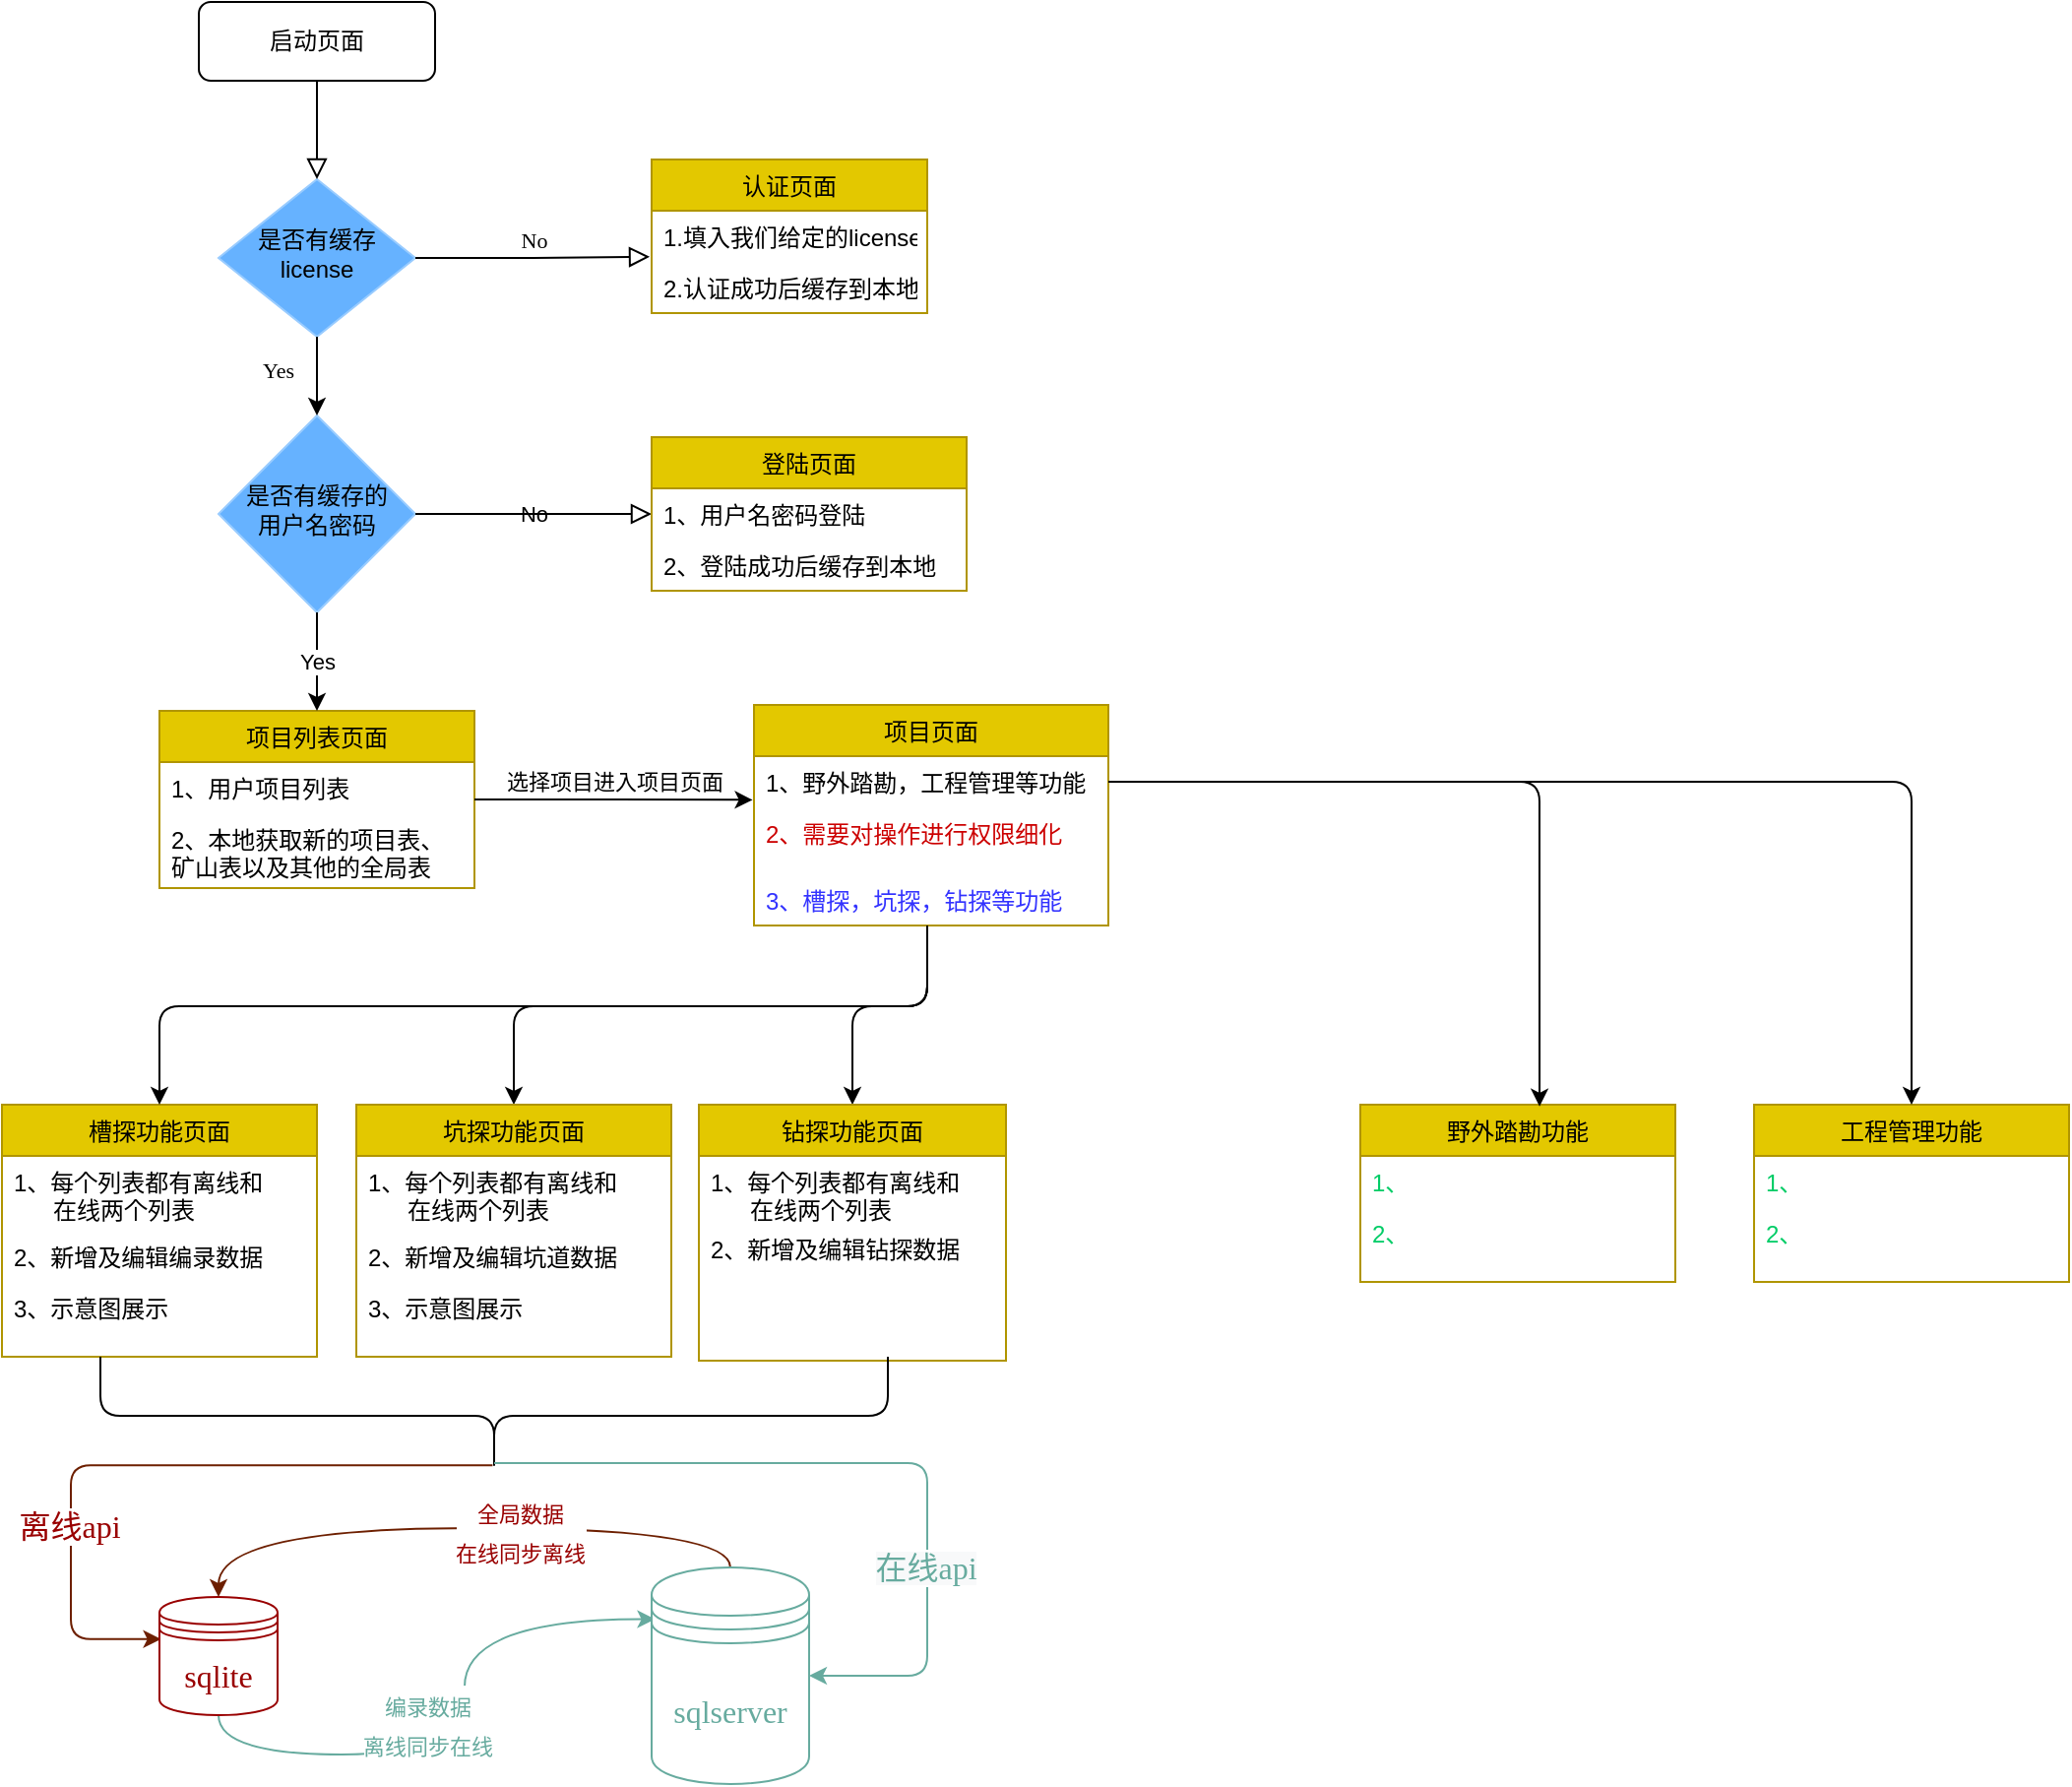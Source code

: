 <mxfile version="14.9.8" type="github">
  <diagram id="C5RBs43oDa-KdzZeNtuy" name="Page-1">
    <mxGraphModel dx="1107" dy="591" grid="1" gridSize="10" guides="1" tooltips="1" connect="1" arrows="1" fold="1" page="1" pageScale="1" pageWidth="827" pageHeight="1169" math="0" shadow="0">
      <root>
        <mxCell id="WIyWlLk6GJQsqaUBKTNV-0" />
        <mxCell id="WIyWlLk6GJQsqaUBKTNV-1" parent="WIyWlLk6GJQsqaUBKTNV-0" />
        <mxCell id="WIyWlLk6GJQsqaUBKTNV-3" value="启动页面" style="rounded=1;whiteSpace=wrap;html=1;fontSize=12;glass=0;strokeWidth=1;shadow=0;" parent="WIyWlLk6GJQsqaUBKTNV-1" vertex="1">
          <mxGeometry x="160" y="80" width="120" height="40" as="geometry" />
        </mxCell>
        <mxCell id="WIyWlLk6GJQsqaUBKTNV-6" value="是否有缓存license" style="rhombus;whiteSpace=wrap;html=1;shadow=0;fontFamily=Helvetica;fontSize=12;align=center;strokeWidth=1;spacing=6;spacingTop=-4;strokeColor=#99CCFF;fillColor=#66B2FF;" parent="WIyWlLk6GJQsqaUBKTNV-1" vertex="1">
          <mxGeometry x="170" y="170" width="100" height="80" as="geometry" />
        </mxCell>
        <mxCell id="WIyWlLk6GJQsqaUBKTNV-2" value="" style="rounded=0;html=1;jettySize=auto;orthogonalLoop=1;fontSize=11;endArrow=block;endFill=0;endSize=8;strokeWidth=1;shadow=0;labelBackgroundColor=none;edgeStyle=orthogonalEdgeStyle;" parent="WIyWlLk6GJQsqaUBKTNV-1" source="WIyWlLk6GJQsqaUBKTNV-3" target="WIyWlLk6GJQsqaUBKTNV-6" edge="1">
          <mxGeometry x="140" y="80" as="geometry" />
        </mxCell>
        <mxCell id="s53GaADTymucV1CLrys7-7" value="是否有缓存的&lt;br&gt;用户名密码" style="rhombus;whiteSpace=wrap;html=1;shadow=0;fontFamily=Helvetica;fontSize=12;align=center;strokeWidth=1;spacing=6;spacingTop=-4;strokeColor=#99CCFF;fillColor=#66B2FF;" parent="WIyWlLk6GJQsqaUBKTNV-1" vertex="1">
          <mxGeometry x="170" y="290" width="100" height="100" as="geometry" />
        </mxCell>
        <mxCell id="s53GaADTymucV1CLrys7-15" style="edgeStyle=orthogonalEdgeStyle;rounded=0;orthogonalLoop=1;jettySize=auto;html=1;exitX=0.5;exitY=1;exitDx=0;exitDy=0;fontStyle=0;labelBorderColor=#000000;" parent="WIyWlLk6GJQsqaUBKTNV-1" source="WIyWlLk6GJQsqaUBKTNV-6" target="s53GaADTymucV1CLrys7-7" edge="1">
          <mxGeometry x="140" y="80" as="geometry" />
        </mxCell>
        <mxCell id="s53GaADTymucV1CLrys7-47" value="Yes" style="edgeLabel;html=1;align=center;verticalAlign=middle;resizable=0;points=[];fontFamily=Verdana;" parent="s53GaADTymucV1CLrys7-15" vertex="1" connectable="0">
          <mxGeometry x="-0.184" relative="1" as="geometry">
            <mxPoint x="-20" as="offset" />
          </mxGeometry>
        </mxCell>
        <mxCell id="s53GaADTymucV1CLrys7-10" value="No" style="edgeStyle=orthogonalEdgeStyle;rounded=0;html=1;jettySize=auto;orthogonalLoop=1;fontSize=11;endArrow=block;endFill=0;endSize=8;strokeWidth=1;shadow=0;labelBackgroundColor=none;entryX=0;entryY=0.5;entryDx=0;entryDy=0;" parent="WIyWlLk6GJQsqaUBKTNV-1" source="s53GaADTymucV1CLrys7-7" target="s53GaADTymucV1CLrys7-27" edge="1">
          <mxGeometry x="140" y="80" as="geometry">
            <mxPoint as="offset" />
            <mxPoint x="270" y="340" as="sourcePoint" />
            <mxPoint x="420" y="330" as="targetPoint" />
          </mxGeometry>
        </mxCell>
        <mxCell id="s53GaADTymucV1CLrys7-19" value="认证页面" style="swimlane;fontStyle=0;childLayout=stackLayout;horizontal=1;startSize=26;horizontalStack=0;resizeParent=1;resizeParentMax=0;resizeLast=0;collapsible=1;marginBottom=0;fillColor=#e3c800;strokeColor=#B09500;fontColor=#000000;" parent="WIyWlLk6GJQsqaUBKTNV-1" vertex="1">
          <mxGeometry x="390" y="160" width="140" height="78" as="geometry" />
        </mxCell>
        <mxCell id="s53GaADTymucV1CLrys7-20" value="1.填入我们给定的license" style="text;strokeColor=none;fillColor=none;align=left;verticalAlign=top;spacingLeft=4;spacingRight=4;overflow=hidden;rotatable=0;points=[[0,0.5],[1,0.5]];portConstraint=eastwest;" parent="s53GaADTymucV1CLrys7-19" vertex="1">
          <mxGeometry y="26" width="140" height="26" as="geometry" />
        </mxCell>
        <mxCell id="s53GaADTymucV1CLrys7-21" value="2.认证成功后缓存到本地" style="text;strokeColor=none;fillColor=none;align=left;verticalAlign=top;spacingLeft=4;spacingRight=4;overflow=hidden;rotatable=0;points=[[0,0.5],[1,0.5]];portConstraint=eastwest;" parent="s53GaADTymucV1CLrys7-19" vertex="1">
          <mxGeometry y="52" width="140" height="26" as="geometry" />
        </mxCell>
        <mxCell id="WIyWlLk6GJQsqaUBKTNV-5" value="No" style="edgeStyle=orthogonalEdgeStyle;rounded=0;html=1;jettySize=auto;orthogonalLoop=1;fontSize=11;endArrow=block;endFill=0;endSize=8;strokeWidth=1;shadow=0;labelBackgroundColor=none;entryX=-0.007;entryY=-0.1;entryDx=0;entryDy=0;entryPerimeter=0;fontFamily=Verdana;verticalAlign=bottom;" parent="WIyWlLk6GJQsqaUBKTNV-1" source="WIyWlLk6GJQsqaUBKTNV-6" target="s53GaADTymucV1CLrys7-21" edge="1">
          <mxGeometry x="140" y="80" as="geometry">
            <mxPoint as="offset" />
            <mxPoint x="320" y="210" as="targetPoint" />
          </mxGeometry>
        </mxCell>
        <mxCell id="s53GaADTymucV1CLrys7-26" value="登陆页面" style="swimlane;fontStyle=0;childLayout=stackLayout;horizontal=1;startSize=26;horizontalStack=0;resizeParent=1;resizeParentMax=0;resizeLast=0;collapsible=1;marginBottom=0;strokeColor=#B09500;fillColor=#e3c800;" parent="WIyWlLk6GJQsqaUBKTNV-1" vertex="1">
          <mxGeometry x="390" y="301" width="160" height="78" as="geometry" />
        </mxCell>
        <mxCell id="s53GaADTymucV1CLrys7-27" value="1、用户名密码登陆" style="text;strokeColor=none;fillColor=none;align=left;verticalAlign=top;spacingLeft=4;spacingRight=4;overflow=hidden;rotatable=0;points=[[0,0.5],[1,0.5]];portConstraint=eastwest;" parent="s53GaADTymucV1CLrys7-26" vertex="1">
          <mxGeometry y="26" width="160" height="26" as="geometry" />
        </mxCell>
        <mxCell id="s53GaADTymucV1CLrys7-28" value="2、登陆成功后缓存到本地" style="text;strokeColor=none;fillColor=none;align=left;verticalAlign=top;spacingLeft=4;spacingRight=4;overflow=hidden;rotatable=0;points=[[0,0.5],[1,0.5]];portConstraint=eastwest;" parent="s53GaADTymucV1CLrys7-26" vertex="1">
          <mxGeometry y="52" width="160" height="26" as="geometry" />
        </mxCell>
        <mxCell id="s53GaADTymucV1CLrys7-29" value="项目列表页面" style="swimlane;fontStyle=0;childLayout=stackLayout;horizontal=1;startSize=26;horizontalStack=0;resizeParent=1;resizeParentMax=0;resizeLast=0;collapsible=1;marginBottom=0;strokeColor=#B09500;fillColor=#e3c800;" parent="WIyWlLk6GJQsqaUBKTNV-1" vertex="1">
          <mxGeometry x="140" y="440" width="160" height="90" as="geometry" />
        </mxCell>
        <mxCell id="s53GaADTymucV1CLrys7-30" value="1、用户项目列表" style="text;strokeColor=none;fillColor=none;align=left;verticalAlign=top;spacingLeft=4;spacingRight=4;overflow=hidden;rotatable=0;points=[[0,0.5],[1,0.5]];portConstraint=eastwest;" parent="s53GaADTymucV1CLrys7-29" vertex="1">
          <mxGeometry y="26" width="160" height="26" as="geometry" />
        </mxCell>
        <mxCell id="s53GaADTymucV1CLrys7-31" value="2、本地获取新的项目表、&#xa;矿山表以及其他的全局表&#xa;" style="text;strokeColor=none;fillColor=none;align=left;verticalAlign=top;spacingLeft=4;spacingRight=4;overflow=hidden;rotatable=0;points=[[0,0.5],[1,0.5]];portConstraint=eastwest;" parent="s53GaADTymucV1CLrys7-29" vertex="1">
          <mxGeometry y="52" width="160" height="38" as="geometry" />
        </mxCell>
        <mxCell id="s53GaADTymucV1CLrys7-3" value="Yes" style="edgeStyle=orthogonalEdgeStyle;rounded=0;orthogonalLoop=1;jettySize=auto;html=1;entryX=0.5;entryY=0;entryDx=0;entryDy=0;entryPerimeter=0;" parent="WIyWlLk6GJQsqaUBKTNV-1" source="s53GaADTymucV1CLrys7-7" target="s53GaADTymucV1CLrys7-29" edge="1">
          <mxGeometry x="140" y="80" as="geometry">
            <mxPoint x="170" y="290" as="sourcePoint" />
            <mxPoint x="220" y="430" as="targetPoint" />
            <mxPoint as="offset" />
          </mxGeometry>
        </mxCell>
        <mxCell id="s53GaADTymucV1CLrys7-52" value="项目页面" style="swimlane;fontStyle=0;childLayout=stackLayout;horizontal=1;startSize=26;horizontalStack=0;resizeParent=1;resizeParentMax=0;resizeLast=0;collapsible=1;marginBottom=0;strokeColor=#B09500;fillColor=#e3c800;" parent="WIyWlLk6GJQsqaUBKTNV-1" vertex="1">
          <mxGeometry x="442" y="437" width="180" height="112" as="geometry" />
        </mxCell>
        <mxCell id="s53GaADTymucV1CLrys7-53" value="1、野外踏勘，工程管理等功能" style="text;strokeColor=none;fillColor=none;align=left;verticalAlign=top;spacingLeft=4;spacingRight=4;overflow=hidden;rotatable=0;points=[[0,0.5],[1,0.5]];portConstraint=eastwest;" parent="s53GaADTymucV1CLrys7-52" vertex="1">
          <mxGeometry y="26" width="180" height="26" as="geometry" />
        </mxCell>
        <mxCell id="s53GaADTymucV1CLrys7-54" value="2、需要对操作进行权限细化" style="text;strokeColor=none;fillColor=none;align=left;verticalAlign=top;spacingLeft=4;spacingRight=4;overflow=hidden;rotatable=0;points=[[0,0.5],[1,0.5]];portConstraint=eastwest;fontColor=#CC0000;" parent="s53GaADTymucV1CLrys7-52" vertex="1">
          <mxGeometry y="52" width="180" height="34" as="geometry" />
        </mxCell>
        <mxCell id="s53GaADTymucV1CLrys7-60" value="3、槽探，坑探，钻探等功能" style="text;strokeColor=none;fillColor=none;align=left;verticalAlign=top;spacingLeft=4;spacingRight=4;overflow=hidden;rotatable=0;points=[[0,0.5],[1,0.5]];portConstraint=eastwest;fontColor=#3333FF;" parent="s53GaADTymucV1CLrys7-52" vertex="1">
          <mxGeometry y="86" width="180" height="26" as="geometry" />
        </mxCell>
        <mxCell id="s53GaADTymucV1CLrys7-67" value="" style="edgeStyle=elbowEdgeStyle;elbow=vertical;endArrow=classic;html=1;fontFamily=Verdana;fontColor=#3333FF;verticalAlign=bottom;" parent="s53GaADTymucV1CLrys7-52" target="s53GaADTymucV1CLrys7-73" edge="1">
          <mxGeometry width="50" height="50" relative="1" as="geometry">
            <mxPoint x="88" y="113" as="sourcePoint" />
            <mxPoint x="-102" y="203" as="targetPoint" />
            <Array as="points">
              <mxPoint x="-292" y="153" />
              <mxPoint x="-92" y="153" />
            </Array>
          </mxGeometry>
        </mxCell>
        <mxCell id="s53GaADTymucV1CLrys7-68" value="" style="edgeStyle=elbowEdgeStyle;elbow=vertical;endArrow=classic;html=1;fontFamily=Verdana;fontColor=#3333FF;verticalAlign=bottom;entryX=0.5;entryY=0;entryDx=0;entryDy=0;" parent="s53GaADTymucV1CLrys7-52" target="s53GaADTymucV1CLrys7-76" edge="1">
          <mxGeometry width="50" height="50" relative="1" as="geometry">
            <mxPoint x="88" y="113" as="sourcePoint" />
            <mxPoint x="38" y="193" as="targetPoint" />
            <Array as="points">
              <mxPoint x="48" y="153" />
              <mxPoint x="-292" y="153" />
              <mxPoint x="-92" y="153" />
            </Array>
          </mxGeometry>
        </mxCell>
        <mxCell id="s53GaADTymucV1CLrys7-51" value="选择项目进入项目页面" style="edgeStyle=orthogonalEdgeStyle;rounded=0;orthogonalLoop=1;jettySize=auto;html=1;fontFamily=Verdana;verticalAlign=bottom;entryX=-0.004;entryY=0.854;entryDx=0;entryDy=0;entryPerimeter=0;" parent="WIyWlLk6GJQsqaUBKTNV-1" source="s53GaADTymucV1CLrys7-29" target="s53GaADTymucV1CLrys7-53" edge="1">
          <mxGeometry x="140" y="80" as="geometry">
            <mxPoint x="540" y="485" as="targetPoint" />
          </mxGeometry>
        </mxCell>
        <mxCell id="s53GaADTymucV1CLrys7-69" value="槽探功能页面" style="swimlane;fontStyle=0;childLayout=stackLayout;horizontal=1;startSize=26;horizontalStack=0;resizeParent=1;resizeParentMax=0;resizeLast=0;collapsible=1;marginBottom=0;strokeColor=#B09500;fillColor=#e3c800;" parent="WIyWlLk6GJQsqaUBKTNV-1" vertex="1">
          <mxGeometry x="60" y="640" width="160" height="128" as="geometry" />
        </mxCell>
        <mxCell id="s53GaADTymucV1CLrys7-107" value="1、每个列表都有离线和&#xa;      在线两个列表" style="text;strokeColor=none;fillColor=none;align=left;verticalAlign=top;spacingLeft=4;spacingRight=4;overflow=hidden;rotatable=0;points=[[0,0.5],[1,0.5]];portConstraint=eastwest;" parent="s53GaADTymucV1CLrys7-69" vertex="1">
          <mxGeometry y="26" width="160" height="38" as="geometry" />
        </mxCell>
        <mxCell id="s53GaADTymucV1CLrys7-70" value="2、新增及编辑编录数据" style="text;strokeColor=none;fillColor=none;align=left;verticalAlign=top;spacingLeft=4;spacingRight=4;overflow=hidden;rotatable=0;points=[[0,0.5],[1,0.5]];portConstraint=eastwest;" parent="s53GaADTymucV1CLrys7-69" vertex="1">
          <mxGeometry y="64" width="160" height="26" as="geometry" />
        </mxCell>
        <mxCell id="s53GaADTymucV1CLrys7-71" value="3、示意图展示&#xa;" style="text;strokeColor=none;fillColor=none;align=left;verticalAlign=top;spacingLeft=4;spacingRight=4;overflow=hidden;rotatable=0;points=[[0,0.5],[1,0.5]];portConstraint=eastwest;" parent="s53GaADTymucV1CLrys7-69" vertex="1">
          <mxGeometry y="90" width="160" height="38" as="geometry" />
        </mxCell>
        <mxCell id="s53GaADTymucV1CLrys7-73" value="坑探功能页面" style="swimlane;fontStyle=0;childLayout=stackLayout;horizontal=1;startSize=26;horizontalStack=0;resizeParent=1;resizeParentMax=0;resizeLast=0;collapsible=1;marginBottom=0;strokeColor=#B09500;fillColor=#e3c800;" parent="WIyWlLk6GJQsqaUBKTNV-1" vertex="1">
          <mxGeometry x="240" y="640" width="160" height="128" as="geometry" />
        </mxCell>
        <mxCell id="s53GaADTymucV1CLrys7-109" value="1、每个列表都有离线和&#xa;      在线两个列表" style="text;strokeColor=none;fillColor=none;align=left;verticalAlign=top;spacingLeft=4;spacingRight=4;overflow=hidden;rotatable=0;points=[[0,0.5],[1,0.5]];portConstraint=eastwest;" parent="s53GaADTymucV1CLrys7-73" vertex="1">
          <mxGeometry y="26" width="160" height="38" as="geometry" />
        </mxCell>
        <mxCell id="s53GaADTymucV1CLrys7-74" value="2、新增及编辑坑道数据" style="text;strokeColor=none;fillColor=none;align=left;verticalAlign=top;spacingLeft=4;spacingRight=4;overflow=hidden;rotatable=0;points=[[0,0.5],[1,0.5]];portConstraint=eastwest;" parent="s53GaADTymucV1CLrys7-73" vertex="1">
          <mxGeometry y="64" width="160" height="26" as="geometry" />
        </mxCell>
        <mxCell id="s53GaADTymucV1CLrys7-75" value="3、示意图展示" style="text;strokeColor=none;fillColor=none;align=left;verticalAlign=top;spacingLeft=4;spacingRight=4;overflow=hidden;rotatable=0;points=[[0,0.5],[1,0.5]];portConstraint=eastwest;" parent="s53GaADTymucV1CLrys7-73" vertex="1">
          <mxGeometry y="90" width="160" height="38" as="geometry" />
        </mxCell>
        <mxCell id="s53GaADTymucV1CLrys7-76" value="钻探功能页面" style="swimlane;fontStyle=0;childLayout=stackLayout;horizontal=1;startSize=26;horizontalStack=0;resizeParent=1;resizeParentMax=0;resizeLast=0;collapsible=1;marginBottom=0;strokeColor=#B09500;fillColor=#e3c800;" parent="WIyWlLk6GJQsqaUBKTNV-1" vertex="1">
          <mxGeometry x="414" y="640" width="156" height="130" as="geometry" />
        </mxCell>
        <mxCell id="s53GaADTymucV1CLrys7-77" value="1、每个列表都有离线和&#xa;      在线两个列表" style="text;strokeColor=none;fillColor=none;align=left;verticalAlign=top;spacingLeft=4;spacingRight=4;overflow=hidden;rotatable=0;points=[[0,0.5],[1,0.5]];portConstraint=eastwest;" parent="s53GaADTymucV1CLrys7-76" vertex="1">
          <mxGeometry y="26" width="156" height="34" as="geometry" />
        </mxCell>
        <mxCell id="s53GaADTymucV1CLrys7-112" value="2、新增及编辑钻探数据" style="text;strokeColor=none;fillColor=none;align=left;verticalAlign=top;spacingLeft=4;spacingRight=4;overflow=hidden;rotatable=0;points=[[0,0.5],[1,0.5]];portConstraint=eastwest;" parent="s53GaADTymucV1CLrys7-76" vertex="1">
          <mxGeometry y="60" width="156" height="70" as="geometry" />
        </mxCell>
        <mxCell id="s53GaADTymucV1CLrys7-81" value="野外踏勘功能" style="swimlane;fontStyle=0;childLayout=stackLayout;horizontal=1;startSize=26;horizontalStack=0;resizeParent=1;resizeParentMax=0;resizeLast=0;collapsible=1;marginBottom=0;strokeColor=#B09500;fillColor=#e3c800;" parent="WIyWlLk6GJQsqaUBKTNV-1" vertex="1">
          <mxGeometry x="750" y="640" width="160" height="90" as="geometry" />
        </mxCell>
        <mxCell id="s53GaADTymucV1CLrys7-82" value="1、" style="text;strokeColor=none;fillColor=none;align=left;verticalAlign=top;spacingLeft=4;spacingRight=4;overflow=hidden;rotatable=0;points=[[0,0.5],[1,0.5]];portConstraint=eastwest;fontColor=#00CC66;" parent="s53GaADTymucV1CLrys7-81" vertex="1">
          <mxGeometry y="26" width="160" height="26" as="geometry" />
        </mxCell>
        <mxCell id="s53GaADTymucV1CLrys7-83" value="2、" style="text;strokeColor=none;fillColor=none;align=left;verticalAlign=top;spacingLeft=4;spacingRight=4;overflow=hidden;rotatable=0;points=[[0,0.5],[1,0.5]];portConstraint=eastwest;fontColor=#00CC66;" parent="s53GaADTymucV1CLrys7-81" vertex="1">
          <mxGeometry y="52" width="160" height="38" as="geometry" />
        </mxCell>
        <mxCell id="s53GaADTymucV1CLrys7-84" value="工程管理功能" style="swimlane;fontStyle=0;childLayout=stackLayout;horizontal=1;startSize=26;horizontalStack=0;resizeParent=1;resizeParentMax=0;resizeLast=0;collapsible=1;marginBottom=0;strokeColor=#B09500;fillColor=#e3c800;" parent="WIyWlLk6GJQsqaUBKTNV-1" vertex="1">
          <mxGeometry x="950" y="640" width="160" height="90" as="geometry" />
        </mxCell>
        <mxCell id="s53GaADTymucV1CLrys7-85" value="1、" style="text;strokeColor=none;fillColor=none;align=left;verticalAlign=top;spacingLeft=4;spacingRight=4;overflow=hidden;rotatable=0;points=[[0,0.5],[1,0.5]];portConstraint=eastwest;fontColor=#00CC66;" parent="s53GaADTymucV1CLrys7-84" vertex="1">
          <mxGeometry y="26" width="160" height="26" as="geometry" />
        </mxCell>
        <mxCell id="s53GaADTymucV1CLrys7-86" value="2、" style="text;strokeColor=none;fillColor=none;align=left;verticalAlign=top;spacingLeft=4;spacingRight=4;overflow=hidden;rotatable=0;points=[[0,0.5],[1,0.5]];portConstraint=eastwest;fontColor=#00CC66;" parent="s53GaADTymucV1CLrys7-84" vertex="1">
          <mxGeometry y="52" width="160" height="38" as="geometry" />
        </mxCell>
        <mxCell id="s53GaADTymucV1CLrys7-65" value="" style="edgeStyle=elbowEdgeStyle;elbow=vertical;endArrow=classic;html=1;fontFamily=Verdana;fontColor=#3333FF;verticalAlign=bottom;entryX=0.5;entryY=0;entryDx=0;entryDy=0;" parent="WIyWlLk6GJQsqaUBKTNV-1" source="s53GaADTymucV1CLrys7-60" target="s53GaADTymucV1CLrys7-69" edge="1">
          <mxGeometry width="50" height="50" relative="1" as="geometry">
            <mxPoint x="440" y="550" as="sourcePoint" />
            <mxPoint x="140" y="640" as="targetPoint" />
            <Array as="points">
              <mxPoint x="530" y="590" />
              <mxPoint x="500" y="590" />
              <mxPoint x="140" y="580" />
              <mxPoint x="340" y="580" />
            </Array>
          </mxGeometry>
        </mxCell>
        <mxCell id="s53GaADTymucV1CLrys7-79" value="" style="edgeStyle=segmentEdgeStyle;endArrow=classic;html=1;fontFamily=Verdana;fontColor=#CC0000;verticalAlign=bottom;entryX=0.569;entryY=0.01;entryDx=0;entryDy=0;entryPerimeter=0;" parent="WIyWlLk6GJQsqaUBKTNV-1" source="s53GaADTymucV1CLrys7-53" target="s53GaADTymucV1CLrys7-81" edge="1">
          <mxGeometry width="50" height="50" relative="1" as="geometry">
            <mxPoint x="610" y="520" as="sourcePoint" />
            <mxPoint x="790" y="640" as="targetPoint" />
          </mxGeometry>
        </mxCell>
        <mxCell id="s53GaADTymucV1CLrys7-80" value="" style="edgeStyle=segmentEdgeStyle;endArrow=classic;html=1;fontFamily=Verdana;fontColor=#CC0000;verticalAlign=bottom;exitX=1;exitY=0.5;exitDx=0;exitDy=0;entryX=0.5;entryY=0;entryDx=0;entryDy=0;" parent="WIyWlLk6GJQsqaUBKTNV-1" source="s53GaADTymucV1CLrys7-53" target="s53GaADTymucV1CLrys7-84" edge="1">
          <mxGeometry width="50" height="50" relative="1" as="geometry">
            <mxPoint x="1074" y="923.059" as="sourcePoint" />
            <mxPoint x="1000" y="630" as="targetPoint" />
          </mxGeometry>
        </mxCell>
        <mxCell id="s53GaADTymucV1CLrys7-93" value="" style="shape=curlyBracket;whiteSpace=wrap;html=1;rounded=1;fontFamily=Verdana;fontColor=#00CC66;fillColor=#FFFFFF;direction=north;" parent="WIyWlLk6GJQsqaUBKTNV-1" vertex="1">
          <mxGeometry x="110" y="768" width="400" height="60" as="geometry" />
        </mxCell>
        <mxCell id="s53GaADTymucV1CLrys7-99" value="" style="edgeStyle=elbowEdgeStyle;elbow=horizontal;endArrow=classic;html=1;fontFamily=Verdana;fontSize=16;fontColor=#990000;verticalAlign=bottom;fillColor=#a0522d;strokeColor=#6D1F00;exitX=0.081;exitY=0.498;exitDx=0;exitDy=0;exitPerimeter=0;entryX=0.013;entryY=0.357;entryDx=0;entryDy=0;entryPerimeter=0;" parent="WIyWlLk6GJQsqaUBKTNV-1" source="s53GaADTymucV1CLrys7-93" target="s53GaADTymucV1CLrys7-103" edge="1">
          <mxGeometry width="50" height="50" relative="1" as="geometry">
            <mxPoint x="308" y="826" as="sourcePoint" />
            <mxPoint x="165" y="922" as="targetPoint" />
            <Array as="points">
              <mxPoint x="95" y="826" />
            </Array>
          </mxGeometry>
        </mxCell>
        <mxCell id="s53GaADTymucV1CLrys7-100" value="离线api" style="edgeLabel;html=1;align=center;verticalAlign=middle;resizable=0;points=[];fontSize=16;fontFamily=Verdana;fontColor=#990000;" parent="s53GaADTymucV1CLrys7-99" vertex="1" connectable="0">
          <mxGeometry x="0.405" y="-1" relative="1" as="geometry">
            <mxPoint as="offset" />
          </mxGeometry>
        </mxCell>
        <mxCell id="s53GaADTymucV1CLrys7-101" value="" style="edgeStyle=elbowEdgeStyle;elbow=horizontal;endArrow=classic;html=1;fontFamily=Verdana;fontSize=16;verticalAlign=bottom;fillColor=#6d8764;exitX=0.1;exitY=0.5;exitDx=0;exitDy=0;exitPerimeter=0;fontColor=#67AB9F;strokeColor=#67AB9F;entryX=1;entryY=0.5;entryDx=0;entryDy=0;" parent="WIyWlLk6GJQsqaUBKTNV-1" source="s53GaADTymucV1CLrys7-93" target="s53GaADTymucV1CLrys7-105" edge="1">
          <mxGeometry width="50" height="50" relative="1" as="geometry">
            <mxPoint x="323" y="844" as="sourcePoint" />
            <mxPoint x="480" y="930" as="targetPoint" />
            <Array as="points">
              <mxPoint x="530" y="870" />
            </Array>
          </mxGeometry>
        </mxCell>
        <mxCell id="s53GaADTymucV1CLrys7-102" value="&lt;span style=&quot;background-color: rgb(248, 249, 250);&quot;&gt;在线api&lt;/span&gt;" style="edgeLabel;html=1;align=center;verticalAlign=middle;resizable=0;points=[];fontSize=16;fontFamily=Verdana;fontColor=#67AB9F;" parent="s53GaADTymucV1CLrys7-101" vertex="1" connectable="0">
          <mxGeometry x="0.405" y="-1" relative="1" as="geometry">
            <mxPoint as="offset" />
          </mxGeometry>
        </mxCell>
        <mxCell id="s53GaADTymucV1CLrys7-118" style="edgeStyle=orthogonalEdgeStyle;curved=1;rounded=0;orthogonalLoop=1;jettySize=auto;html=1;exitX=0.5;exitY=1;exitDx=0;exitDy=0;entryX=0.022;entryY=0.239;entryDx=0;entryDy=0;fontFamily=Verdana;fontSize=16;verticalAlign=bottom;entryPerimeter=0;strokeColor=#67AB9F;fontColor=#67AB9F;" parent="WIyWlLk6GJQsqaUBKTNV-1" source="s53GaADTymucV1CLrys7-103" target="s53GaADTymucV1CLrys7-105" edge="1">
          <mxGeometry relative="1" as="geometry" />
        </mxCell>
        <mxCell id="s53GaADTymucV1CLrys7-119" value="&lt;span style=&quot;font-size: 11px; text-align: left;&quot;&gt;编录数据&lt;br&gt;离线同步在线&lt;/span&gt;" style="edgeLabel;html=1;align=center;verticalAlign=middle;resizable=0;points=[];fontSize=16;fontFamily=Verdana;fontColor=#67AB9F;" parent="s53GaADTymucV1CLrys7-118" vertex="1" connectable="0">
          <mxGeometry x="-0.068" y="-4" relative="1" as="geometry">
            <mxPoint x="-19" y="-20" as="offset" />
          </mxGeometry>
        </mxCell>
        <mxCell id="s53GaADTymucV1CLrys7-103" value="&lt;font color=&quot;#990000&quot;&gt;sqlite&lt;/font&gt;" style="shape=datastore;whiteSpace=wrap;html=1;fontFamily=Verdana;fontSize=16;fontColor=#67AB9F;fillColor=#FFFFFF;strokeColor=#990000;" parent="WIyWlLk6GJQsqaUBKTNV-1" vertex="1">
          <mxGeometry x="140" y="890" width="60" height="60" as="geometry" />
        </mxCell>
        <mxCell id="s53GaADTymucV1CLrys7-120" style="edgeStyle=orthogonalEdgeStyle;curved=1;rounded=0;orthogonalLoop=1;jettySize=auto;html=1;exitX=0.5;exitY=0;exitDx=0;exitDy=0;entryX=0.5;entryY=0;entryDx=0;entryDy=0;fontFamily=Verdana;fontSize=16;fontColor=#67AB9F;verticalAlign=bottom;strokeColor=#6D1F00;fillColor=#a0522d;" parent="WIyWlLk6GJQsqaUBKTNV-1" source="s53GaADTymucV1CLrys7-105" target="s53GaADTymucV1CLrys7-103" edge="1">
          <mxGeometry relative="1" as="geometry" />
        </mxCell>
        <mxCell id="s53GaADTymucV1CLrys7-123" value="&lt;span style=&quot;font-size: 11px ; text-align: left&quot;&gt;&lt;font color=&quot;#990000&quot;&gt;全局数据&lt;br&gt;在线同步离线&lt;/font&gt;&lt;/span&gt;" style="edgeLabel;html=1;align=center;verticalAlign=middle;resizable=0;points=[];fontSize=16;fontFamily=Verdana;fontColor=#67AB9F;" parent="s53GaADTymucV1CLrys7-120" vertex="1" connectable="0">
          <mxGeometry x="-0.195" y="1" relative="1" as="geometry">
            <mxPoint as="offset" />
          </mxGeometry>
        </mxCell>
        <mxCell id="s53GaADTymucV1CLrys7-105" value="&lt;font&gt;sqlserver&lt;/font&gt;" style="shape=datastore;whiteSpace=wrap;html=1;fontFamily=Verdana;fontSize=16;fillColor=#FFFFFF;fontColor=#67AB9F;strokeColor=#67AB9F;" parent="WIyWlLk6GJQsqaUBKTNV-1" vertex="1">
          <mxGeometry x="390" y="875" width="80" height="110" as="geometry" />
        </mxCell>
      </root>
    </mxGraphModel>
  </diagram>
</mxfile>
